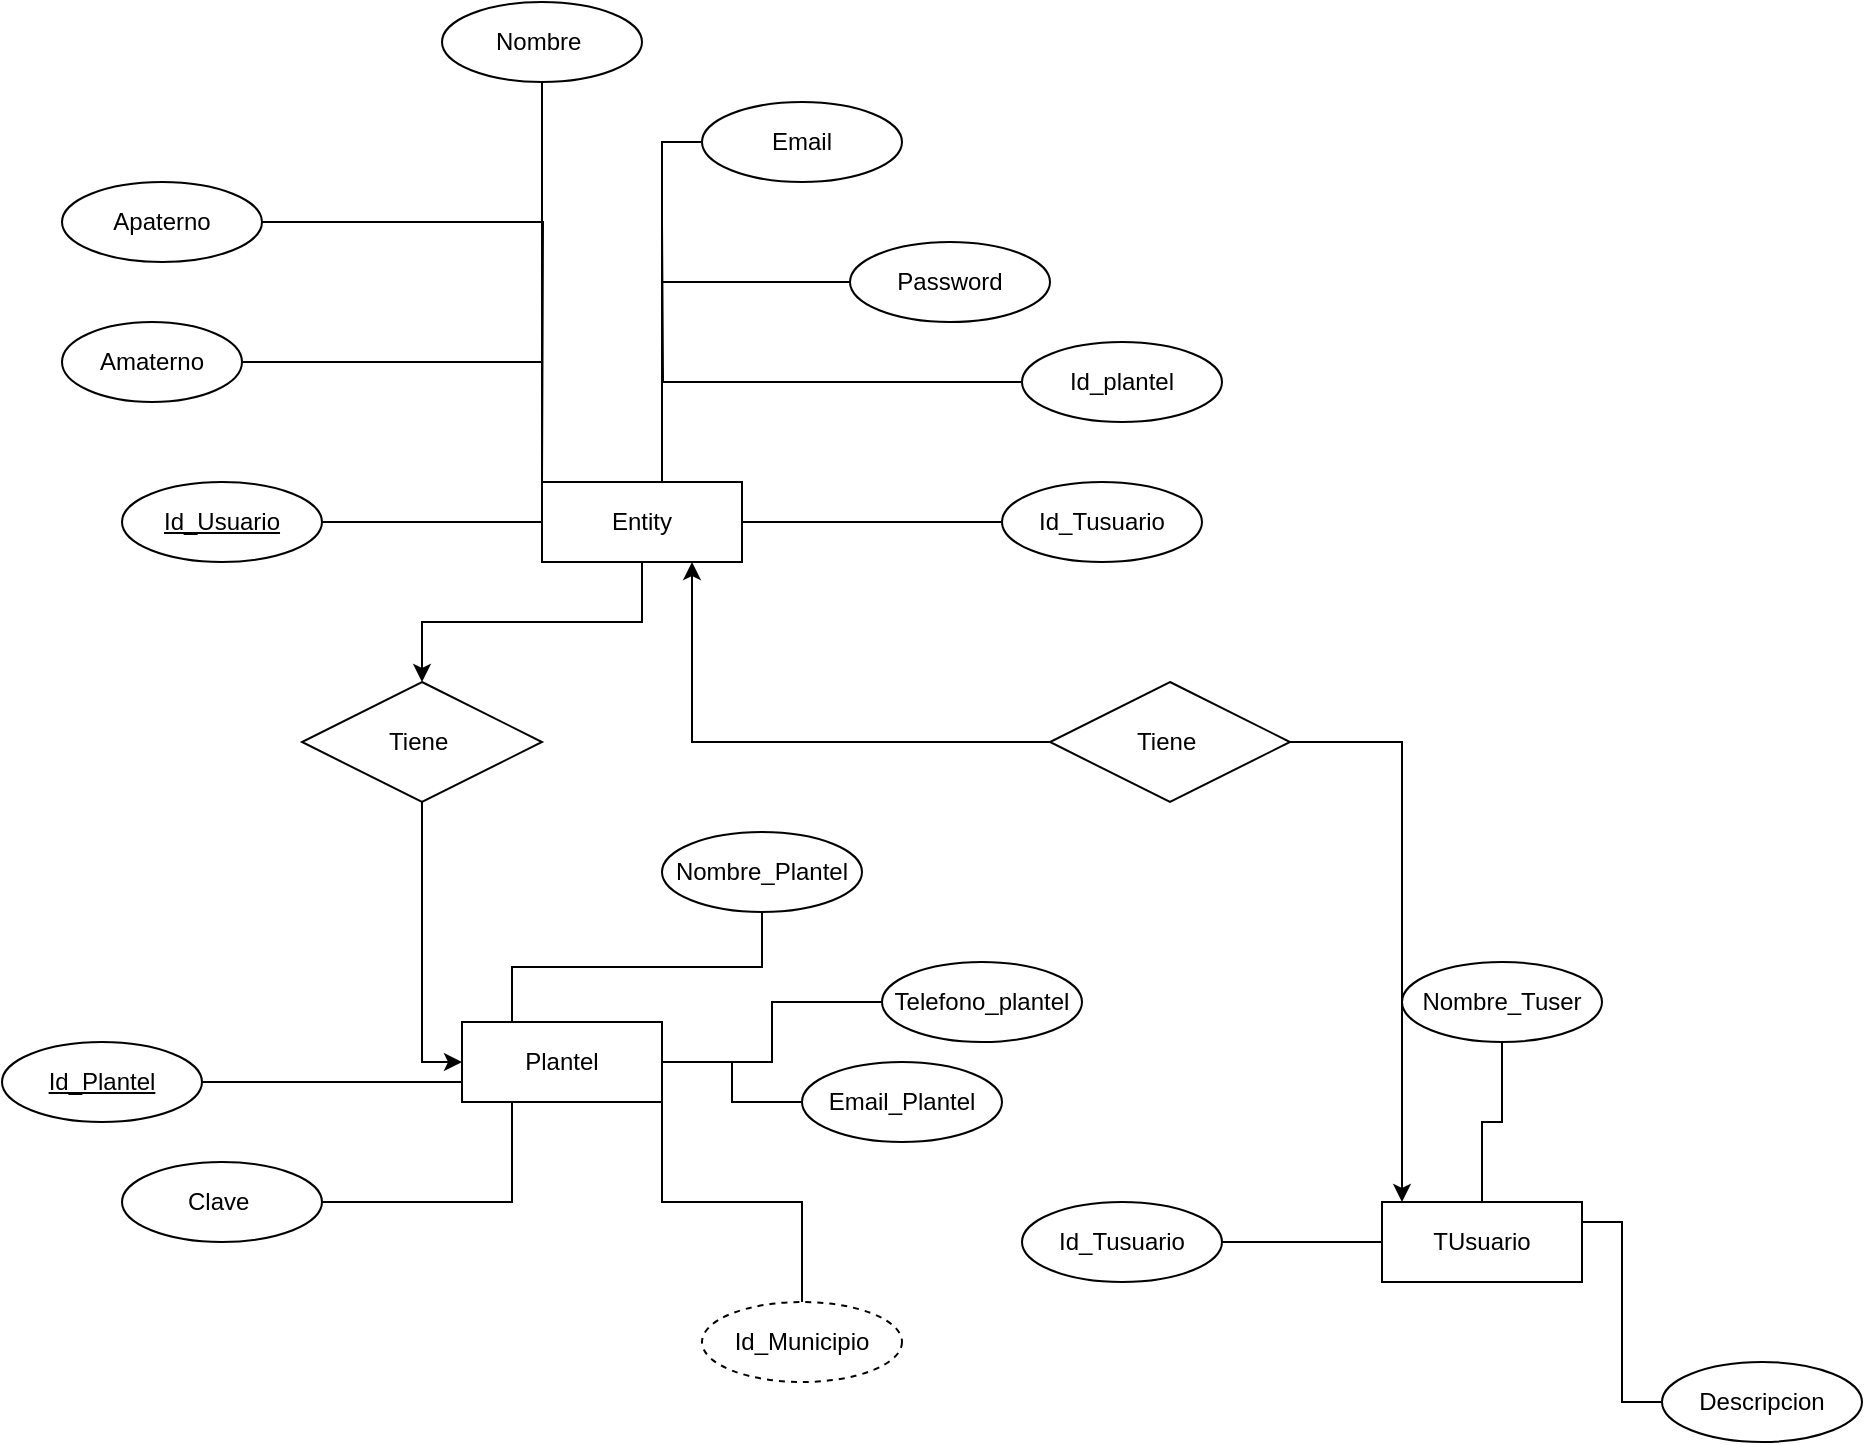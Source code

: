 <mxfile version="21.0.10" type="github" pages="2">
  <diagram name="entidad-relacion " id="J5dOU_OZRLoHwa5Dcwu1">
    <mxGraphModel dx="2448" dy="708" grid="1" gridSize="10" guides="1" tooltips="1" connect="1" arrows="1" fold="1" page="1" pageScale="1" pageWidth="1654" pageHeight="2336" math="0" shadow="0">
      <root>
        <mxCell id="0" />
        <mxCell id="1" parent="0" />
        <mxCell id="FE2ko93gJ6gtjyNwn2nA-50" value="" style="edgeStyle=orthogonalEdgeStyle;rounded=0;orthogonalLoop=1;jettySize=auto;html=1;entryX=0.5;entryY=0;entryDx=0;entryDy=0;" edge="1" parent="1" source="PfERrPHq85UONTYoRaZK-1" target="FE2ko93gJ6gtjyNwn2nA-48">
          <mxGeometry relative="1" as="geometry">
            <mxPoint x="310" y="480" as="targetPoint" />
          </mxGeometry>
        </mxCell>
        <mxCell id="PfERrPHq85UONTYoRaZK-1" value="Entity" style="whiteSpace=wrap;html=1;align=center;" vertex="1" parent="1">
          <mxGeometry x="260" y="370" width="100" height="40" as="geometry" />
        </mxCell>
        <mxCell id="FE2ko93gJ6gtjyNwn2nA-29" value="" style="edgeStyle=orthogonalEdgeStyle;rounded=0;orthogonalLoop=1;jettySize=auto;html=1;endArrow=none;endFill=0;" edge="1" parent="1" source="PfERrPHq85UONTYoRaZK-2" target="PfERrPHq85UONTYoRaZK-1">
          <mxGeometry relative="1" as="geometry" />
        </mxCell>
        <mxCell id="PfERrPHq85UONTYoRaZK-2" value="Id_Usuario" style="ellipse;whiteSpace=wrap;html=1;align=center;fontStyle=4;" vertex="1" parent="1">
          <mxGeometry x="50" y="370" width="100" height="40" as="geometry" />
        </mxCell>
        <mxCell id="FE2ko93gJ6gtjyNwn2nA-28" value="" style="edgeStyle=orthogonalEdgeStyle;rounded=0;orthogonalLoop=1;jettySize=auto;html=1;entryX=0;entryY=0;entryDx=0;entryDy=0;endArrow=none;endFill=0;" edge="1" parent="1" source="PfERrPHq85UONTYoRaZK-3" target="PfERrPHq85UONTYoRaZK-1">
          <mxGeometry relative="1" as="geometry">
            <mxPoint x="235" y="220" as="targetPoint" />
          </mxGeometry>
        </mxCell>
        <mxCell id="PfERrPHq85UONTYoRaZK-3" value="Amaterno" style="ellipse;whiteSpace=wrap;html=1;align=center;" vertex="1" parent="1">
          <mxGeometry x="20" y="290" width="90" height="40" as="geometry" />
        </mxCell>
        <mxCell id="FE2ko93gJ6gtjyNwn2nA-24" style="edgeStyle=orthogonalEdgeStyle;rounded=0;orthogonalLoop=1;jettySize=auto;html=1;entryX=0.5;entryY=0;entryDx=0;entryDy=0;endArrow=none;endFill=0;" edge="1" parent="1" source="FE2ko93gJ6gtjyNwn2nA-1" target="PfERrPHq85UONTYoRaZK-1">
          <mxGeometry relative="1" as="geometry">
            <Array as="points">
              <mxPoint x="320" y="370" />
            </Array>
          </mxGeometry>
        </mxCell>
        <mxCell id="FE2ko93gJ6gtjyNwn2nA-1" value="Email" style="ellipse;whiteSpace=wrap;html=1;align=center;" vertex="1" parent="1">
          <mxGeometry x="340" y="180" width="100" height="40" as="geometry" />
        </mxCell>
        <mxCell id="FE2ko93gJ6gtjyNwn2nA-25" style="edgeStyle=orthogonalEdgeStyle;rounded=0;orthogonalLoop=1;jettySize=auto;html=1;entryX=0;entryY=0;entryDx=0;entryDy=0;endArrow=none;endFill=0;" edge="1" parent="1" source="FE2ko93gJ6gtjyNwn2nA-2" target="PfERrPHq85UONTYoRaZK-1">
          <mxGeometry relative="1" as="geometry" />
        </mxCell>
        <mxCell id="FE2ko93gJ6gtjyNwn2nA-2" value="Nombre&amp;nbsp;" style="ellipse;whiteSpace=wrap;html=1;align=center;" vertex="1" parent="1">
          <mxGeometry x="210" y="130" width="100" height="40" as="geometry" />
        </mxCell>
        <mxCell id="FE2ko93gJ6gtjyNwn2nA-32" value="" style="edgeStyle=orthogonalEdgeStyle;rounded=0;orthogonalLoop=1;jettySize=auto;html=1;endArrow=none;endFill=0;" edge="1" parent="1" source="FE2ko93gJ6gtjyNwn2nA-4">
          <mxGeometry relative="1" as="geometry">
            <mxPoint x="320" y="240" as="targetPoint" />
          </mxGeometry>
        </mxCell>
        <mxCell id="FE2ko93gJ6gtjyNwn2nA-4" value="Id_plantel" style="ellipse;whiteSpace=wrap;html=1;align=center;" vertex="1" parent="1">
          <mxGeometry x="500" y="300" width="100" height="40" as="geometry" />
        </mxCell>
        <mxCell id="FE2ko93gJ6gtjyNwn2nA-26" style="edgeStyle=orthogonalEdgeStyle;rounded=0;orthogonalLoop=1;jettySize=auto;html=1;endArrow=none;endFill=0;" edge="1" parent="1" source="FE2ko93gJ6gtjyNwn2nA-5">
          <mxGeometry relative="1" as="geometry">
            <mxPoint x="260" y="370" as="targetPoint" />
          </mxGeometry>
        </mxCell>
        <mxCell id="FE2ko93gJ6gtjyNwn2nA-5" value="Apaterno" style="ellipse;whiteSpace=wrap;html=1;align=center;" vertex="1" parent="1">
          <mxGeometry x="20" y="220" width="100" height="40" as="geometry" />
        </mxCell>
        <mxCell id="FE2ko93gJ6gtjyNwn2nA-34" value="" style="edgeStyle=orthogonalEdgeStyle;rounded=0;orthogonalLoop=1;jettySize=auto;html=1;endArrow=none;endFill=0;entryX=1;entryY=0;entryDx=0;entryDy=0;" edge="1" parent="1" source="FE2ko93gJ6gtjyNwn2nA-6" target="PfERrPHq85UONTYoRaZK-1">
          <mxGeometry relative="1" as="geometry">
            <mxPoint x="310" y="300" as="targetPoint" />
            <Array as="points">
              <mxPoint x="360" y="390" />
            </Array>
          </mxGeometry>
        </mxCell>
        <mxCell id="FE2ko93gJ6gtjyNwn2nA-6" value="Id_Tusuario" style="ellipse;whiteSpace=wrap;html=1;align=center;" vertex="1" parent="1">
          <mxGeometry x="490" y="370" width="100" height="40" as="geometry" />
        </mxCell>
        <mxCell id="FE2ko93gJ6gtjyNwn2nA-30" style="edgeStyle=orthogonalEdgeStyle;rounded=0;orthogonalLoop=1;jettySize=auto;html=1;endArrow=none;endFill=0;" edge="1" parent="1" source="FE2ko93gJ6gtjyNwn2nA-7">
          <mxGeometry relative="1" as="geometry">
            <mxPoint x="320" y="270" as="targetPoint" />
          </mxGeometry>
        </mxCell>
        <mxCell id="FE2ko93gJ6gtjyNwn2nA-7" value="Password" style="ellipse;whiteSpace=wrap;html=1;align=center;" vertex="1" parent="1">
          <mxGeometry x="414" y="250" width="100" height="40" as="geometry" />
        </mxCell>
        <mxCell id="FE2ko93gJ6gtjyNwn2nA-63" value="" style="edgeStyle=orthogonalEdgeStyle;rounded=0;orthogonalLoop=1;jettySize=auto;html=1;exitX=1;exitY=1;exitDx=0;exitDy=0;endArrow=none;endFill=0;" edge="1" parent="1" source="FE2ko93gJ6gtjyNwn2nA-38" target="FE2ko93gJ6gtjyNwn2nA-45">
          <mxGeometry relative="1" as="geometry">
            <mxPoint x="270" y="750" as="targetPoint" />
          </mxGeometry>
        </mxCell>
        <mxCell id="FE2ko93gJ6gtjyNwn2nA-38" value="Plantel" style="whiteSpace=wrap;html=1;align=center;" vertex="1" parent="1">
          <mxGeometry x="220" y="640" width="100" height="40" as="geometry" />
        </mxCell>
        <mxCell id="FE2ko93gJ6gtjyNwn2nA-58" value="" style="edgeStyle=orthogonalEdgeStyle;rounded=0;orthogonalLoop=1;jettySize=auto;html=1;entryX=0;entryY=0.75;entryDx=0;entryDy=0;endArrow=none;endFill=0;" edge="1" parent="1" source="FE2ko93gJ6gtjyNwn2nA-40" target="FE2ko93gJ6gtjyNwn2nA-38">
          <mxGeometry relative="1" as="geometry">
            <mxPoint x="180" y="670" as="targetPoint" />
          </mxGeometry>
        </mxCell>
        <mxCell id="FE2ko93gJ6gtjyNwn2nA-40" value="Id_Plantel" style="ellipse;whiteSpace=wrap;html=1;align=center;fontStyle=4;" vertex="1" parent="1">
          <mxGeometry x="-10" y="650" width="100" height="40" as="geometry" />
        </mxCell>
        <mxCell id="FE2ko93gJ6gtjyNwn2nA-60" value="" style="edgeStyle=orthogonalEdgeStyle;rounded=0;orthogonalLoop=1;jettySize=auto;html=1;entryX=0.25;entryY=1;entryDx=0;entryDy=0;endArrow=none;endFill=0;" edge="1" parent="1" source="FE2ko93gJ6gtjyNwn2nA-41" target="FE2ko93gJ6gtjyNwn2nA-38">
          <mxGeometry relative="1" as="geometry">
            <mxPoint x="240" y="730" as="targetPoint" />
          </mxGeometry>
        </mxCell>
        <mxCell id="FE2ko93gJ6gtjyNwn2nA-41" value="Clave&amp;nbsp;" style="ellipse;whiteSpace=wrap;html=1;align=center;" vertex="1" parent="1">
          <mxGeometry x="50" y="710" width="100" height="40" as="geometry" />
        </mxCell>
        <mxCell id="FE2ko93gJ6gtjyNwn2nA-65" value="" style="edgeStyle=orthogonalEdgeStyle;rounded=0;orthogonalLoop=1;jettySize=auto;html=1;endArrow=none;endFill=0;" edge="1" parent="1" source="FE2ko93gJ6gtjyNwn2nA-42" target="FE2ko93gJ6gtjyNwn2nA-38">
          <mxGeometry relative="1" as="geometry" />
        </mxCell>
        <mxCell id="FE2ko93gJ6gtjyNwn2nA-42" value="Telefono_plantel" style="ellipse;whiteSpace=wrap;html=1;align=center;" vertex="1" parent="1">
          <mxGeometry x="430" y="610" width="100" height="40" as="geometry" />
        </mxCell>
        <mxCell id="FE2ko93gJ6gtjyNwn2nA-64" value="" style="edgeStyle=orthogonalEdgeStyle;rounded=0;orthogonalLoop=1;jettySize=auto;html=1;endArrow=none;endFill=0;" edge="1" parent="1" source="FE2ko93gJ6gtjyNwn2nA-43" target="FE2ko93gJ6gtjyNwn2nA-38">
          <mxGeometry relative="1" as="geometry" />
        </mxCell>
        <mxCell id="FE2ko93gJ6gtjyNwn2nA-43" value="Email_Plantel&lt;br&gt;" style="ellipse;whiteSpace=wrap;html=1;align=center;" vertex="1" parent="1">
          <mxGeometry x="390" y="660" width="100" height="40" as="geometry" />
        </mxCell>
        <mxCell id="FE2ko93gJ6gtjyNwn2nA-54" value="" style="edgeStyle=orthogonalEdgeStyle;rounded=0;orthogonalLoop=1;jettySize=auto;html=1;entryX=0.25;entryY=0;entryDx=0;entryDy=0;endArrow=none;endFill=0;" edge="1" parent="1" source="FE2ko93gJ6gtjyNwn2nA-44" target="FE2ko93gJ6gtjyNwn2nA-38">
          <mxGeometry relative="1" as="geometry" />
        </mxCell>
        <mxCell id="FE2ko93gJ6gtjyNwn2nA-44" value="Nombre_Plantel" style="ellipse;whiteSpace=wrap;html=1;align=center;" vertex="1" parent="1">
          <mxGeometry x="320" y="545" width="100" height="40" as="geometry" />
        </mxCell>
        <mxCell id="FE2ko93gJ6gtjyNwn2nA-45" value="Id_Municipio" style="ellipse;whiteSpace=wrap;html=1;align=center;dashed=1;" vertex="1" parent="1">
          <mxGeometry x="340" y="780" width="100" height="40" as="geometry" />
        </mxCell>
        <mxCell id="FE2ko93gJ6gtjyNwn2nA-51" value="" style="edgeStyle=orthogonalEdgeStyle;rounded=0;orthogonalLoop=1;jettySize=auto;html=1;entryX=0;entryY=0.5;entryDx=0;entryDy=0;" edge="1" parent="1" source="FE2ko93gJ6gtjyNwn2nA-48" target="FE2ko93gJ6gtjyNwn2nA-38">
          <mxGeometry relative="1" as="geometry" />
        </mxCell>
        <mxCell id="FE2ko93gJ6gtjyNwn2nA-48" value="Tiene&amp;nbsp;" style="shape=rhombus;perimeter=rhombusPerimeter;whiteSpace=wrap;html=1;align=center;" vertex="1" parent="1">
          <mxGeometry x="140" y="470" width="120" height="60" as="geometry" />
        </mxCell>
        <mxCell id="FE2ko93gJ6gtjyNwn2nA-66" value="TUsuario" style="whiteSpace=wrap;html=1;align=center;" vertex="1" parent="1">
          <mxGeometry x="680" y="730" width="100" height="40" as="geometry" />
        </mxCell>
        <mxCell id="FE2ko93gJ6gtjyNwn2nA-73" value="" style="edgeStyle=orthogonalEdgeStyle;rounded=0;orthogonalLoop=1;jettySize=auto;html=1;endArrow=none;endFill=0;" edge="1" parent="1" source="FE2ko93gJ6gtjyNwn2nA-67" target="FE2ko93gJ6gtjyNwn2nA-66">
          <mxGeometry relative="1" as="geometry" />
        </mxCell>
        <mxCell id="FE2ko93gJ6gtjyNwn2nA-67" value="Nombre_Tuser" style="ellipse;whiteSpace=wrap;html=1;align=center;" vertex="1" parent="1">
          <mxGeometry x="690" y="610" width="100" height="40" as="geometry" />
        </mxCell>
        <mxCell id="FE2ko93gJ6gtjyNwn2nA-74" value="" style="edgeStyle=orthogonalEdgeStyle;rounded=0;orthogonalLoop=1;jettySize=auto;html=1;endArrow=none;endFill=0;" edge="1" parent="1" source="FE2ko93gJ6gtjyNwn2nA-68" target="FE2ko93gJ6gtjyNwn2nA-66">
          <mxGeometry relative="1" as="geometry" />
        </mxCell>
        <mxCell id="FE2ko93gJ6gtjyNwn2nA-68" value="Id_Tusuario" style="ellipse;whiteSpace=wrap;html=1;align=center;" vertex="1" parent="1">
          <mxGeometry x="500" y="730" width="100" height="40" as="geometry" />
        </mxCell>
        <mxCell id="FE2ko93gJ6gtjyNwn2nA-71" value="" style="edgeStyle=orthogonalEdgeStyle;rounded=0;orthogonalLoop=1;jettySize=auto;html=1;entryX=1;entryY=0.25;entryDx=0;entryDy=0;endArrow=none;endFill=0;" edge="1" parent="1" source="FE2ko93gJ6gtjyNwn2nA-69" target="FE2ko93gJ6gtjyNwn2nA-66">
          <mxGeometry relative="1" as="geometry">
            <mxPoint x="790" y="740" as="targetPoint" />
          </mxGeometry>
        </mxCell>
        <mxCell id="FE2ko93gJ6gtjyNwn2nA-69" value="Descripcion" style="ellipse;whiteSpace=wrap;html=1;align=center;" vertex="1" parent="1">
          <mxGeometry x="820" y="810" width="100" height="40" as="geometry" />
        </mxCell>
        <mxCell id="FE2ko93gJ6gtjyNwn2nA-78" value="" style="edgeStyle=orthogonalEdgeStyle;rounded=0;orthogonalLoop=1;jettySize=auto;html=1;entryX=0.1;entryY=0;entryDx=0;entryDy=0;entryPerimeter=0;" edge="1" parent="1" source="FE2ko93gJ6gtjyNwn2nA-76" target="FE2ko93gJ6gtjyNwn2nA-66">
          <mxGeometry relative="1" as="geometry">
            <mxPoint x="734" y="500" as="targetPoint" />
          </mxGeometry>
        </mxCell>
        <mxCell id="FE2ko93gJ6gtjyNwn2nA-80" value="" style="edgeStyle=orthogonalEdgeStyle;rounded=0;orthogonalLoop=1;jettySize=auto;html=1;entryX=0.75;entryY=1;entryDx=0;entryDy=0;" edge="1" parent="1" source="FE2ko93gJ6gtjyNwn2nA-76" target="PfERrPHq85UONTYoRaZK-1">
          <mxGeometry relative="1" as="geometry">
            <mxPoint x="414" y="500" as="targetPoint" />
          </mxGeometry>
        </mxCell>
        <mxCell id="FE2ko93gJ6gtjyNwn2nA-76" value="Tiene&amp;nbsp;" style="shape=rhombus;perimeter=rhombusPerimeter;whiteSpace=wrap;html=1;align=center;" vertex="1" parent="1">
          <mxGeometry x="514" y="470" width="120" height="60" as="geometry" />
        </mxCell>
      </root>
    </mxGraphModel>
  </diagram>
  <diagram id="N37lTi-2-AI9fS-WeLPr" name="relacional">
    <mxGraphModel dx="794" dy="708" grid="1" gridSize="10" guides="1" tooltips="1" connect="1" arrows="1" fold="1" page="1" pageScale="1" pageWidth="827" pageHeight="1169" math="0" shadow="0">
      <root>
        <mxCell id="0" />
        <mxCell id="1" parent="0" />
      </root>
    </mxGraphModel>
  </diagram>
</mxfile>
